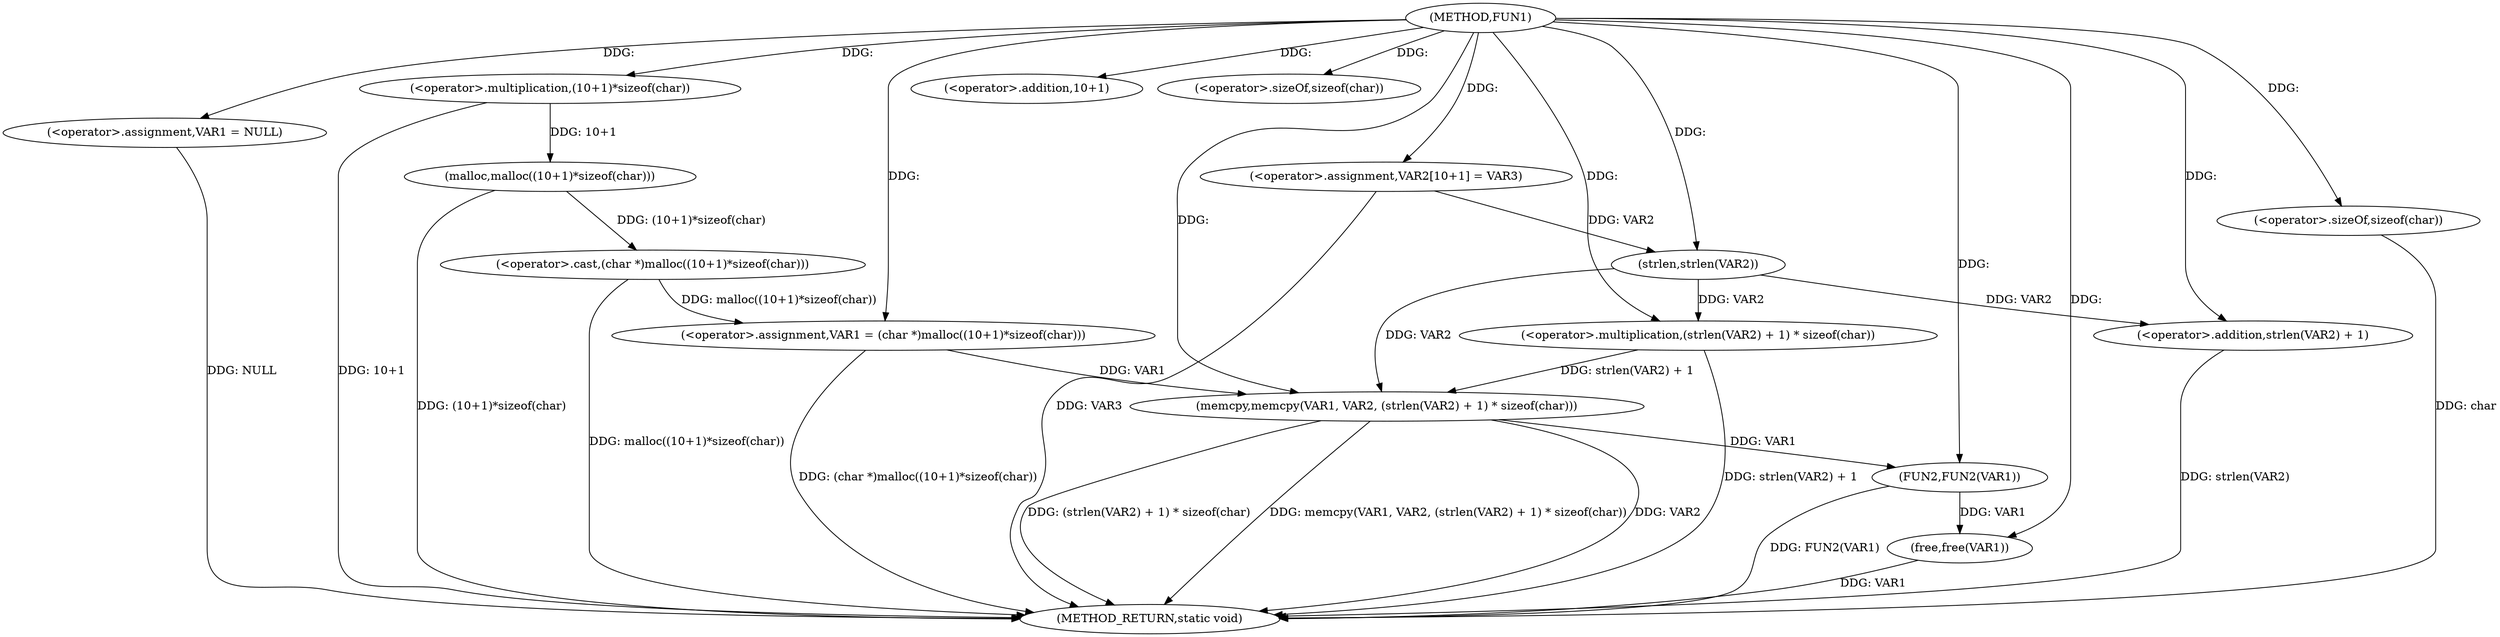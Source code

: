 digraph FUN1 {  
"1000100" [label = "(METHOD,FUN1)" ]
"1000136" [label = "(METHOD_RETURN,static void)" ]
"1000103" [label = "(<operator>.assignment,VAR1 = NULL)" ]
"1000106" [label = "(<operator>.assignment,VAR1 = (char *)malloc((10+1)*sizeof(char)))" ]
"1000108" [label = "(<operator>.cast,(char *)malloc((10+1)*sizeof(char)))" ]
"1000110" [label = "(malloc,malloc((10+1)*sizeof(char)))" ]
"1000111" [label = "(<operator>.multiplication,(10+1)*sizeof(char))" ]
"1000112" [label = "(<operator>.addition,10+1)" ]
"1000115" [label = "(<operator>.sizeOf,sizeof(char))" ]
"1000119" [label = "(<operator>.assignment,VAR2[10+1] = VAR3)" ]
"1000122" [label = "(memcpy,memcpy(VAR1, VAR2, (strlen(VAR2) + 1) * sizeof(char)))" ]
"1000125" [label = "(<operator>.multiplication,(strlen(VAR2) + 1) * sizeof(char))" ]
"1000126" [label = "(<operator>.addition,strlen(VAR2) + 1)" ]
"1000127" [label = "(strlen,strlen(VAR2))" ]
"1000130" [label = "(<operator>.sizeOf,sizeof(char))" ]
"1000132" [label = "(FUN2,FUN2(VAR1))" ]
"1000134" [label = "(free,free(VAR1))" ]
  "1000122" -> "1000136"  [ label = "DDG: (strlen(VAR2) + 1) * sizeof(char)"] 
  "1000106" -> "1000136"  [ label = "DDG: (char *)malloc((10+1)*sizeof(char))"] 
  "1000103" -> "1000136"  [ label = "DDG: NULL"] 
  "1000132" -> "1000136"  [ label = "DDG: FUN2(VAR1)"] 
  "1000119" -> "1000136"  [ label = "DDG: VAR3"] 
  "1000126" -> "1000136"  [ label = "DDG: strlen(VAR2)"] 
  "1000111" -> "1000136"  [ label = "DDG: 10+1"] 
  "1000122" -> "1000136"  [ label = "DDG: memcpy(VAR1, VAR2, (strlen(VAR2) + 1) * sizeof(char))"] 
  "1000110" -> "1000136"  [ label = "DDG: (10+1)*sizeof(char)"] 
  "1000125" -> "1000136"  [ label = "DDG: strlen(VAR2) + 1"] 
  "1000134" -> "1000136"  [ label = "DDG: VAR1"] 
  "1000108" -> "1000136"  [ label = "DDG: malloc((10+1)*sizeof(char))"] 
  "1000130" -> "1000136"  [ label = "DDG: char"] 
  "1000122" -> "1000136"  [ label = "DDG: VAR2"] 
  "1000100" -> "1000103"  [ label = "DDG: "] 
  "1000108" -> "1000106"  [ label = "DDG: malloc((10+1)*sizeof(char))"] 
  "1000100" -> "1000106"  [ label = "DDG: "] 
  "1000110" -> "1000108"  [ label = "DDG: (10+1)*sizeof(char)"] 
  "1000111" -> "1000110"  [ label = "DDG: 10+1"] 
  "1000100" -> "1000111"  [ label = "DDG: "] 
  "1000100" -> "1000112"  [ label = "DDG: "] 
  "1000100" -> "1000115"  [ label = "DDG: "] 
  "1000100" -> "1000119"  [ label = "DDG: "] 
  "1000106" -> "1000122"  [ label = "DDG: VAR1"] 
  "1000100" -> "1000122"  [ label = "DDG: "] 
  "1000127" -> "1000122"  [ label = "DDG: VAR2"] 
  "1000125" -> "1000122"  [ label = "DDG: strlen(VAR2) + 1"] 
  "1000127" -> "1000125"  [ label = "DDG: VAR2"] 
  "1000100" -> "1000125"  [ label = "DDG: "] 
  "1000127" -> "1000126"  [ label = "DDG: VAR2"] 
  "1000119" -> "1000127"  [ label = "DDG: VAR2"] 
  "1000100" -> "1000127"  [ label = "DDG: "] 
  "1000100" -> "1000126"  [ label = "DDG: "] 
  "1000100" -> "1000130"  [ label = "DDG: "] 
  "1000122" -> "1000132"  [ label = "DDG: VAR1"] 
  "1000100" -> "1000132"  [ label = "DDG: "] 
  "1000132" -> "1000134"  [ label = "DDG: VAR1"] 
  "1000100" -> "1000134"  [ label = "DDG: "] 
}
